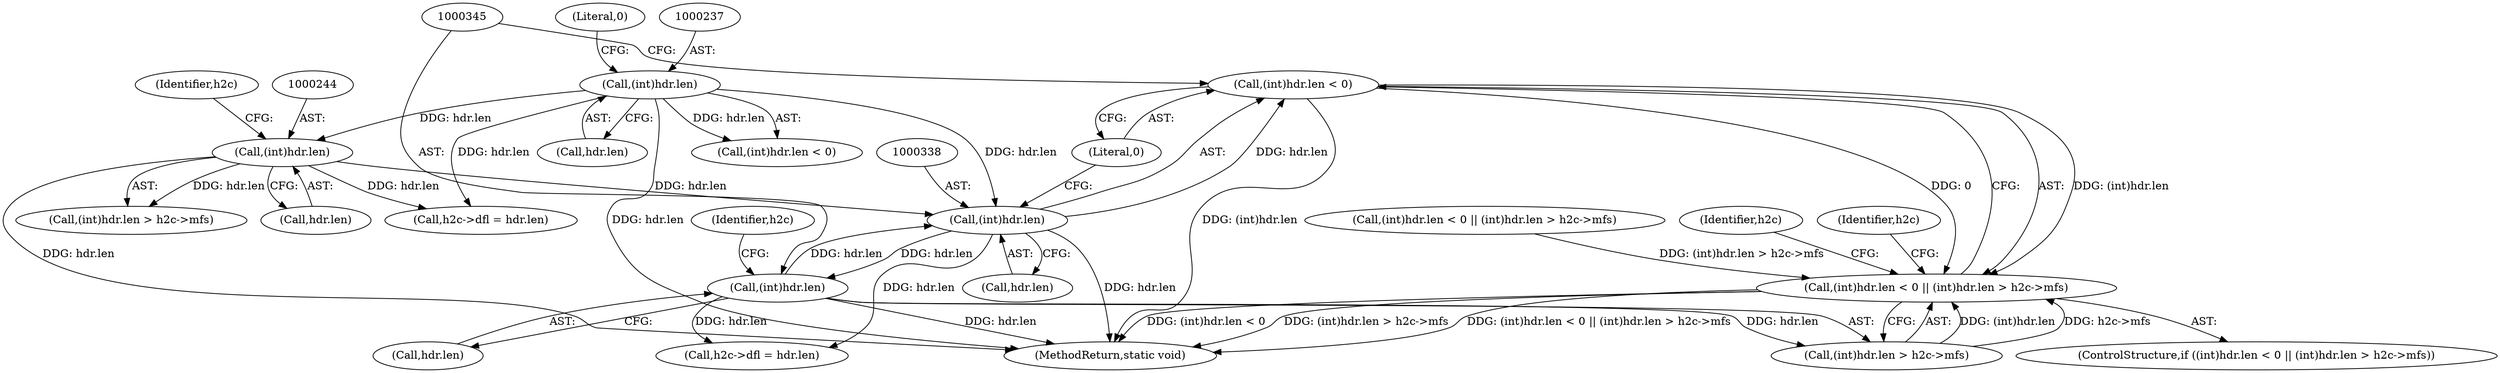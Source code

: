 digraph "1_haproxy_3f0e1ec70173593f4c2b3681b26c04a4ed5fc588@del" {
"1000336" [label="(Call,(int)hdr.len < 0)"];
"1000337" [label="(Call,(int)hdr.len)"];
"1000236" [label="(Call,(int)hdr.len)"];
"1000243" [label="(Call,(int)hdr.len)"];
"1000344" [label="(Call,(int)hdr.len)"];
"1000335" [label="(Call,(int)hdr.len < 0 || (int)hdr.len > h2c->mfs)"];
"1000242" [label="(Call,(int)hdr.len > h2c->mfs)"];
"1000235" [label="(Call,(int)hdr.len < 0)"];
"1000234" [label="(Call,(int)hdr.len < 0 || (int)hdr.len > h2c->mfs)"];
"1000362" [label="(Call,h2c->dfl = hdr.len)"];
"1000344" [label="(Call,(int)hdr.len)"];
"1000335" [label="(Call,(int)hdr.len < 0 || (int)hdr.len > h2c->mfs)"];
"1000245" [label="(Call,hdr.len)"];
"1000339" [label="(Call,hdr.len)"];
"1000261" [label="(Call,h2c->dfl = hdr.len)"];
"1000343" [label="(Call,(int)hdr.len > h2c->mfs)"];
"1000350" [label="(Identifier,h2c)"];
"1000354" [label="(Identifier,h2c)"];
"1000334" [label="(ControlStructure,if ((int)hdr.len < 0 || (int)hdr.len > h2c->mfs))"];
"1000236" [label="(Call,(int)hdr.len)"];
"1000854" [label="(MethodReturn,static void)"];
"1000243" [label="(Call,(int)hdr.len)"];
"1000336" [label="(Call,(int)hdr.len < 0)"];
"1000241" [label="(Literal,0)"];
"1000337" [label="(Call,(int)hdr.len)"];
"1000346" [label="(Call,hdr.len)"];
"1000364" [label="(Identifier,h2c)"];
"1000342" [label="(Literal,0)"];
"1000249" [label="(Identifier,h2c)"];
"1000238" [label="(Call,hdr.len)"];
"1000336" -> "1000335"  [label="AST: "];
"1000336" -> "1000342"  [label="CFG: "];
"1000337" -> "1000336"  [label="AST: "];
"1000342" -> "1000336"  [label="AST: "];
"1000345" -> "1000336"  [label="CFG: "];
"1000335" -> "1000336"  [label="CFG: "];
"1000336" -> "1000854"  [label="DDG: (int)hdr.len"];
"1000336" -> "1000335"  [label="DDG: (int)hdr.len"];
"1000336" -> "1000335"  [label="DDG: 0"];
"1000337" -> "1000336"  [label="DDG: hdr.len"];
"1000337" -> "1000339"  [label="CFG: "];
"1000338" -> "1000337"  [label="AST: "];
"1000339" -> "1000337"  [label="AST: "];
"1000342" -> "1000337"  [label="CFG: "];
"1000337" -> "1000854"  [label="DDG: hdr.len"];
"1000236" -> "1000337"  [label="DDG: hdr.len"];
"1000243" -> "1000337"  [label="DDG: hdr.len"];
"1000344" -> "1000337"  [label="DDG: hdr.len"];
"1000337" -> "1000344"  [label="DDG: hdr.len"];
"1000337" -> "1000362"  [label="DDG: hdr.len"];
"1000236" -> "1000235"  [label="AST: "];
"1000236" -> "1000238"  [label="CFG: "];
"1000237" -> "1000236"  [label="AST: "];
"1000238" -> "1000236"  [label="AST: "];
"1000241" -> "1000236"  [label="CFG: "];
"1000236" -> "1000854"  [label="DDG: hdr.len"];
"1000236" -> "1000235"  [label="DDG: hdr.len"];
"1000236" -> "1000243"  [label="DDG: hdr.len"];
"1000236" -> "1000261"  [label="DDG: hdr.len"];
"1000243" -> "1000242"  [label="AST: "];
"1000243" -> "1000245"  [label="CFG: "];
"1000244" -> "1000243"  [label="AST: "];
"1000245" -> "1000243"  [label="AST: "];
"1000249" -> "1000243"  [label="CFG: "];
"1000243" -> "1000854"  [label="DDG: hdr.len"];
"1000243" -> "1000242"  [label="DDG: hdr.len"];
"1000243" -> "1000261"  [label="DDG: hdr.len"];
"1000344" -> "1000343"  [label="AST: "];
"1000344" -> "1000346"  [label="CFG: "];
"1000345" -> "1000344"  [label="AST: "];
"1000346" -> "1000344"  [label="AST: "];
"1000350" -> "1000344"  [label="CFG: "];
"1000344" -> "1000854"  [label="DDG: hdr.len"];
"1000344" -> "1000343"  [label="DDG: hdr.len"];
"1000344" -> "1000362"  [label="DDG: hdr.len"];
"1000335" -> "1000334"  [label="AST: "];
"1000335" -> "1000343"  [label="CFG: "];
"1000343" -> "1000335"  [label="AST: "];
"1000354" -> "1000335"  [label="CFG: "];
"1000364" -> "1000335"  [label="CFG: "];
"1000335" -> "1000854"  [label="DDG: (int)hdr.len < 0"];
"1000335" -> "1000854"  [label="DDG: (int)hdr.len > h2c->mfs"];
"1000335" -> "1000854"  [label="DDG: (int)hdr.len < 0 || (int)hdr.len > h2c->mfs"];
"1000343" -> "1000335"  [label="DDG: (int)hdr.len"];
"1000343" -> "1000335"  [label="DDG: h2c->mfs"];
"1000234" -> "1000335"  [label="DDG: (int)hdr.len > h2c->mfs"];
}

